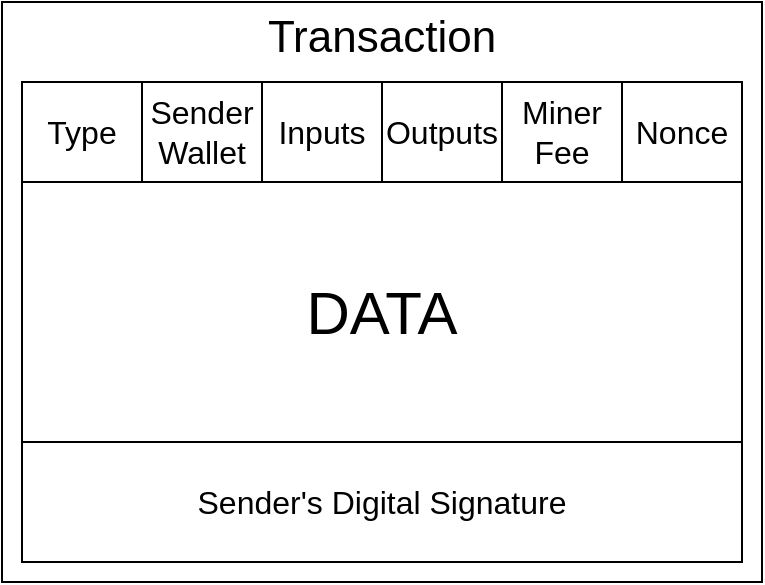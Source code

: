 <mxfile>
    <diagram id="r8jrAEpcWnGwujQfcr-e" name="Page-1">
        <mxGraphModel dx="1082" dy="617" grid="1" gridSize="10" guides="1" tooltips="1" connect="1" arrows="1" fold="1" page="1" pageScale="1" pageWidth="850" pageHeight="1100" math="0" shadow="0">
            <root>
                <mxCell id="0"/>
                <mxCell id="1" parent="0"/>
                <mxCell id="-0z9shVKl5nUomZbdwEb-21" value="" style="rounded=0;whiteSpace=wrap;html=1;" parent="1" vertex="1">
                    <mxGeometry x="300" y="180" width="380" height="290" as="geometry"/>
                </mxCell>
                <mxCell id="-0z9shVKl5nUomZbdwEb-18" value="&lt;span&gt;&lt;font style=&quot;font-size: 16px&quot;&gt;Sender's Digital Signature&lt;/font&gt;&lt;/span&gt;" style="rounded=0;whiteSpace=wrap;html=1;" parent="1" vertex="1">
                    <mxGeometry x="310" y="400" width="360" height="60" as="geometry"/>
                </mxCell>
                <mxCell id="-0z9shVKl5nUomZbdwEb-19" value="&lt;font style=&quot;font-size: 30px&quot;&gt;DATA&lt;/font&gt;" style="rounded=0;whiteSpace=wrap;html=1;" parent="1" vertex="1">
                    <mxGeometry x="310" y="270" width="360" height="130" as="geometry"/>
                </mxCell>
                <mxCell id="-0z9shVKl5nUomZbdwEb-22" value="&lt;font style=&quot;font-size: 22px;&quot;&gt;Transaction&lt;/font&gt;" style="text;html=1;strokeColor=none;fillColor=none;align=center;verticalAlign=middle;whiteSpace=wrap;rounded=0;fontSize=22;" parent="1" vertex="1">
                    <mxGeometry x="415" y="183" width="150" height="30" as="geometry"/>
                </mxCell>
                <mxCell id="8-Gma42HzHuSdxEGjb_5-3" value="Type" style="rounded=0;whiteSpace=wrap;html=1;fontSize=16;" parent="1" vertex="1">
                    <mxGeometry x="310" y="220" width="60" height="50" as="geometry"/>
                </mxCell>
                <mxCell id="8-Gma42HzHuSdxEGjb_5-4" value="Sender&lt;br style=&quot;font-size: 16px;&quot;&gt;Wallet" style="rounded=0;whiteSpace=wrap;html=1;fontSize=16;" parent="1" vertex="1">
                    <mxGeometry x="370" y="220" width="60" height="50" as="geometry"/>
                </mxCell>
                <mxCell id="8-Gma42HzHuSdxEGjb_5-5" value="Inputs" style="rounded=0;whiteSpace=wrap;html=1;fontSize=16;" parent="1" vertex="1">
                    <mxGeometry x="430" y="220" width="60" height="50" as="geometry"/>
                </mxCell>
                <mxCell id="4" value="Miner Fee" style="rounded=0;whiteSpace=wrap;html=1;fontSize=16;" parent="1" vertex="1">
                    <mxGeometry x="550" y="220" width="60" height="50" as="geometry"/>
                </mxCell>
                <mxCell id="7" value="Outputs" style="rounded=0;whiteSpace=wrap;html=1;fontSize=16;" vertex="1" parent="1">
                    <mxGeometry x="490" y="220" width="60" height="50" as="geometry"/>
                </mxCell>
                <mxCell id="8" value="Nonce" style="rounded=0;whiteSpace=wrap;html=1;fontSize=16;" vertex="1" parent="1">
                    <mxGeometry x="610" y="220" width="60" height="50" as="geometry"/>
                </mxCell>
            </root>
        </mxGraphModel>
    </diagram>
</mxfile>